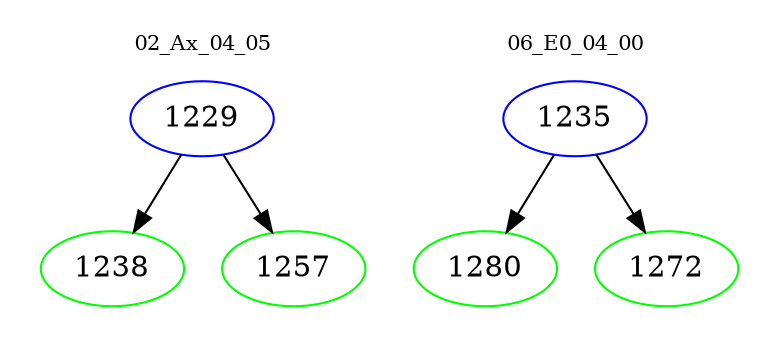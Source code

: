digraph{
subgraph cluster_0 {
color = white
label = "02_Ax_04_05";
fontsize=10;
T0_1229 [label="1229", color="blue"]
T0_1229 -> T0_1238 [color="black"]
T0_1238 [label="1238", color="green"]
T0_1229 -> T0_1257 [color="black"]
T0_1257 [label="1257", color="green"]
}
subgraph cluster_1 {
color = white
label = "06_E0_04_00";
fontsize=10;
T1_1235 [label="1235", color="blue"]
T1_1235 -> T1_1280 [color="black"]
T1_1280 [label="1280", color="green"]
T1_1235 -> T1_1272 [color="black"]
T1_1272 [label="1272", color="green"]
}
}

